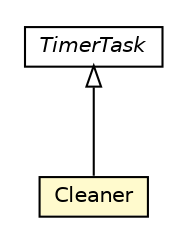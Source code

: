 #!/usr/local/bin/dot
#
# Class diagram 
# Generated by UMLGraph version R5_6-24-gf6e263 (http://www.umlgraph.org/)
#

digraph G {
	edge [fontname="Helvetica",fontsize=10,labelfontname="Helvetica",labelfontsize=10];
	node [fontname="Helvetica",fontsize=10,shape=plaintext];
	nodesep=0.25;
	ranksep=0.5;
	// org.universAAL.context.che.database.Cleaner
	c2818357 [label=<<table title="org.universAAL.context.che.database.Cleaner" border="0" cellborder="1" cellspacing="0" cellpadding="2" port="p" bgcolor="lemonChiffon" href="./Cleaner.html">
		<tr><td><table border="0" cellspacing="0" cellpadding="1">
<tr><td align="center" balign="center"> Cleaner </td></tr>
		</table></td></tr>
		</table>>, URL="./Cleaner.html", fontname="Helvetica", fontcolor="black", fontsize=10.0];
	//org.universAAL.context.che.database.Cleaner extends java.util.TimerTask
	c2819873:p -> c2818357:p [dir=back,arrowtail=empty];
	// java.util.TimerTask
	c2819873 [label=<<table title="java.util.TimerTask" border="0" cellborder="1" cellspacing="0" cellpadding="2" port="p" href="http://java.sun.com/j2se/1.4.2/docs/api/java/util/TimerTask.html">
		<tr><td><table border="0" cellspacing="0" cellpadding="1">
<tr><td align="center" balign="center"><font face="Helvetica-Oblique"> TimerTask </font></td></tr>
		</table></td></tr>
		</table>>, URL="http://java.sun.com/j2se/1.4.2/docs/api/java/util/TimerTask.html", fontname="Helvetica", fontcolor="black", fontsize=10.0];
}

